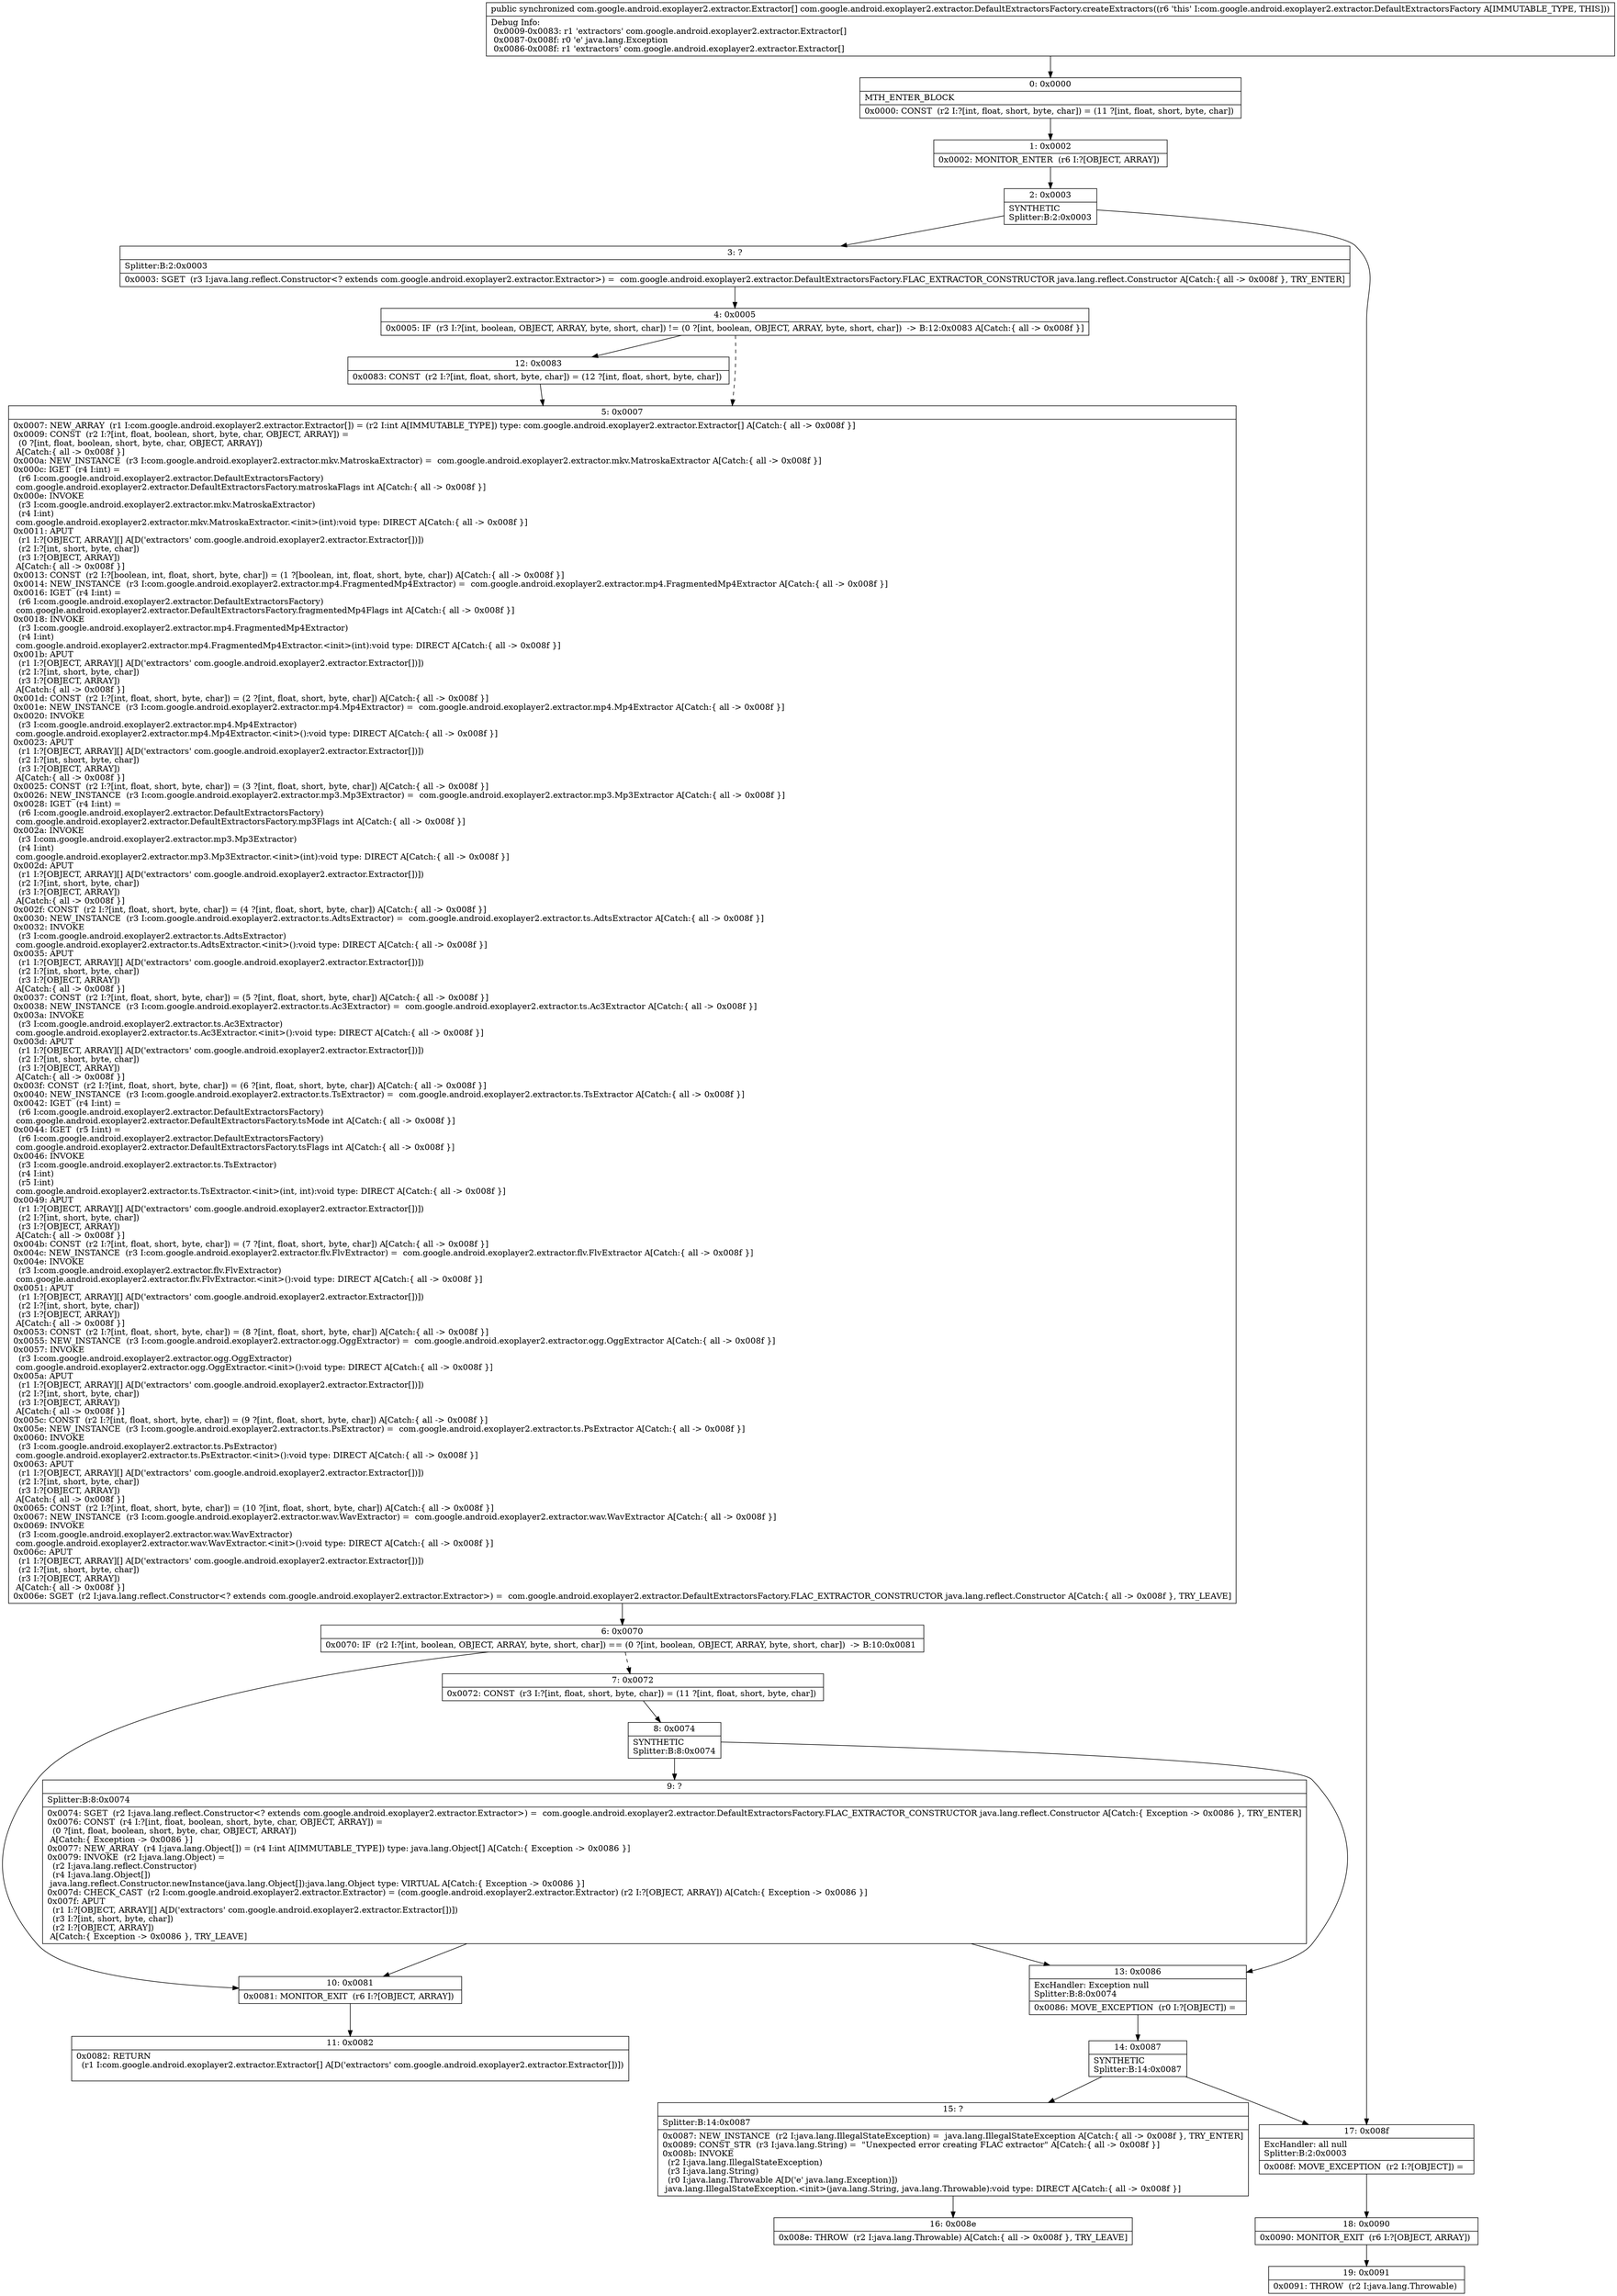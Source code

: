 digraph "CFG forcom.google.android.exoplayer2.extractor.DefaultExtractorsFactory.createExtractors()[Lcom\/google\/android\/exoplayer2\/extractor\/Extractor;" {
Node_0 [shape=record,label="{0\:\ 0x0000|MTH_ENTER_BLOCK\l|0x0000: CONST  (r2 I:?[int, float, short, byte, char]) = (11 ?[int, float, short, byte, char]) \l}"];
Node_1 [shape=record,label="{1\:\ 0x0002|0x0002: MONITOR_ENTER  (r6 I:?[OBJECT, ARRAY]) \l}"];
Node_2 [shape=record,label="{2\:\ 0x0003|SYNTHETIC\lSplitter:B:2:0x0003\l}"];
Node_3 [shape=record,label="{3\:\ ?|Splitter:B:2:0x0003\l|0x0003: SGET  (r3 I:java.lang.reflect.Constructor\<? extends com.google.android.exoplayer2.extractor.Extractor\>) =  com.google.android.exoplayer2.extractor.DefaultExtractorsFactory.FLAC_EXTRACTOR_CONSTRUCTOR java.lang.reflect.Constructor A[Catch:\{ all \-\> 0x008f \}, TRY_ENTER]\l}"];
Node_4 [shape=record,label="{4\:\ 0x0005|0x0005: IF  (r3 I:?[int, boolean, OBJECT, ARRAY, byte, short, char]) != (0 ?[int, boolean, OBJECT, ARRAY, byte, short, char])  \-\> B:12:0x0083 A[Catch:\{ all \-\> 0x008f \}]\l}"];
Node_5 [shape=record,label="{5\:\ 0x0007|0x0007: NEW_ARRAY  (r1 I:com.google.android.exoplayer2.extractor.Extractor[]) = (r2 I:int A[IMMUTABLE_TYPE]) type: com.google.android.exoplayer2.extractor.Extractor[] A[Catch:\{ all \-\> 0x008f \}]\l0x0009: CONST  (r2 I:?[int, float, boolean, short, byte, char, OBJECT, ARRAY]) = \l  (0 ?[int, float, boolean, short, byte, char, OBJECT, ARRAY])\l A[Catch:\{ all \-\> 0x008f \}]\l0x000a: NEW_INSTANCE  (r3 I:com.google.android.exoplayer2.extractor.mkv.MatroskaExtractor) =  com.google.android.exoplayer2.extractor.mkv.MatroskaExtractor A[Catch:\{ all \-\> 0x008f \}]\l0x000c: IGET  (r4 I:int) = \l  (r6 I:com.google.android.exoplayer2.extractor.DefaultExtractorsFactory)\l com.google.android.exoplayer2.extractor.DefaultExtractorsFactory.matroskaFlags int A[Catch:\{ all \-\> 0x008f \}]\l0x000e: INVOKE  \l  (r3 I:com.google.android.exoplayer2.extractor.mkv.MatroskaExtractor)\l  (r4 I:int)\l com.google.android.exoplayer2.extractor.mkv.MatroskaExtractor.\<init\>(int):void type: DIRECT A[Catch:\{ all \-\> 0x008f \}]\l0x0011: APUT  \l  (r1 I:?[OBJECT, ARRAY][] A[D('extractors' com.google.android.exoplayer2.extractor.Extractor[])])\l  (r2 I:?[int, short, byte, char])\l  (r3 I:?[OBJECT, ARRAY])\l A[Catch:\{ all \-\> 0x008f \}]\l0x0013: CONST  (r2 I:?[boolean, int, float, short, byte, char]) = (1 ?[boolean, int, float, short, byte, char]) A[Catch:\{ all \-\> 0x008f \}]\l0x0014: NEW_INSTANCE  (r3 I:com.google.android.exoplayer2.extractor.mp4.FragmentedMp4Extractor) =  com.google.android.exoplayer2.extractor.mp4.FragmentedMp4Extractor A[Catch:\{ all \-\> 0x008f \}]\l0x0016: IGET  (r4 I:int) = \l  (r6 I:com.google.android.exoplayer2.extractor.DefaultExtractorsFactory)\l com.google.android.exoplayer2.extractor.DefaultExtractorsFactory.fragmentedMp4Flags int A[Catch:\{ all \-\> 0x008f \}]\l0x0018: INVOKE  \l  (r3 I:com.google.android.exoplayer2.extractor.mp4.FragmentedMp4Extractor)\l  (r4 I:int)\l com.google.android.exoplayer2.extractor.mp4.FragmentedMp4Extractor.\<init\>(int):void type: DIRECT A[Catch:\{ all \-\> 0x008f \}]\l0x001b: APUT  \l  (r1 I:?[OBJECT, ARRAY][] A[D('extractors' com.google.android.exoplayer2.extractor.Extractor[])])\l  (r2 I:?[int, short, byte, char])\l  (r3 I:?[OBJECT, ARRAY])\l A[Catch:\{ all \-\> 0x008f \}]\l0x001d: CONST  (r2 I:?[int, float, short, byte, char]) = (2 ?[int, float, short, byte, char]) A[Catch:\{ all \-\> 0x008f \}]\l0x001e: NEW_INSTANCE  (r3 I:com.google.android.exoplayer2.extractor.mp4.Mp4Extractor) =  com.google.android.exoplayer2.extractor.mp4.Mp4Extractor A[Catch:\{ all \-\> 0x008f \}]\l0x0020: INVOKE  \l  (r3 I:com.google.android.exoplayer2.extractor.mp4.Mp4Extractor)\l com.google.android.exoplayer2.extractor.mp4.Mp4Extractor.\<init\>():void type: DIRECT A[Catch:\{ all \-\> 0x008f \}]\l0x0023: APUT  \l  (r1 I:?[OBJECT, ARRAY][] A[D('extractors' com.google.android.exoplayer2.extractor.Extractor[])])\l  (r2 I:?[int, short, byte, char])\l  (r3 I:?[OBJECT, ARRAY])\l A[Catch:\{ all \-\> 0x008f \}]\l0x0025: CONST  (r2 I:?[int, float, short, byte, char]) = (3 ?[int, float, short, byte, char]) A[Catch:\{ all \-\> 0x008f \}]\l0x0026: NEW_INSTANCE  (r3 I:com.google.android.exoplayer2.extractor.mp3.Mp3Extractor) =  com.google.android.exoplayer2.extractor.mp3.Mp3Extractor A[Catch:\{ all \-\> 0x008f \}]\l0x0028: IGET  (r4 I:int) = \l  (r6 I:com.google.android.exoplayer2.extractor.DefaultExtractorsFactory)\l com.google.android.exoplayer2.extractor.DefaultExtractorsFactory.mp3Flags int A[Catch:\{ all \-\> 0x008f \}]\l0x002a: INVOKE  \l  (r3 I:com.google.android.exoplayer2.extractor.mp3.Mp3Extractor)\l  (r4 I:int)\l com.google.android.exoplayer2.extractor.mp3.Mp3Extractor.\<init\>(int):void type: DIRECT A[Catch:\{ all \-\> 0x008f \}]\l0x002d: APUT  \l  (r1 I:?[OBJECT, ARRAY][] A[D('extractors' com.google.android.exoplayer2.extractor.Extractor[])])\l  (r2 I:?[int, short, byte, char])\l  (r3 I:?[OBJECT, ARRAY])\l A[Catch:\{ all \-\> 0x008f \}]\l0x002f: CONST  (r2 I:?[int, float, short, byte, char]) = (4 ?[int, float, short, byte, char]) A[Catch:\{ all \-\> 0x008f \}]\l0x0030: NEW_INSTANCE  (r3 I:com.google.android.exoplayer2.extractor.ts.AdtsExtractor) =  com.google.android.exoplayer2.extractor.ts.AdtsExtractor A[Catch:\{ all \-\> 0x008f \}]\l0x0032: INVOKE  \l  (r3 I:com.google.android.exoplayer2.extractor.ts.AdtsExtractor)\l com.google.android.exoplayer2.extractor.ts.AdtsExtractor.\<init\>():void type: DIRECT A[Catch:\{ all \-\> 0x008f \}]\l0x0035: APUT  \l  (r1 I:?[OBJECT, ARRAY][] A[D('extractors' com.google.android.exoplayer2.extractor.Extractor[])])\l  (r2 I:?[int, short, byte, char])\l  (r3 I:?[OBJECT, ARRAY])\l A[Catch:\{ all \-\> 0x008f \}]\l0x0037: CONST  (r2 I:?[int, float, short, byte, char]) = (5 ?[int, float, short, byte, char]) A[Catch:\{ all \-\> 0x008f \}]\l0x0038: NEW_INSTANCE  (r3 I:com.google.android.exoplayer2.extractor.ts.Ac3Extractor) =  com.google.android.exoplayer2.extractor.ts.Ac3Extractor A[Catch:\{ all \-\> 0x008f \}]\l0x003a: INVOKE  \l  (r3 I:com.google.android.exoplayer2.extractor.ts.Ac3Extractor)\l com.google.android.exoplayer2.extractor.ts.Ac3Extractor.\<init\>():void type: DIRECT A[Catch:\{ all \-\> 0x008f \}]\l0x003d: APUT  \l  (r1 I:?[OBJECT, ARRAY][] A[D('extractors' com.google.android.exoplayer2.extractor.Extractor[])])\l  (r2 I:?[int, short, byte, char])\l  (r3 I:?[OBJECT, ARRAY])\l A[Catch:\{ all \-\> 0x008f \}]\l0x003f: CONST  (r2 I:?[int, float, short, byte, char]) = (6 ?[int, float, short, byte, char]) A[Catch:\{ all \-\> 0x008f \}]\l0x0040: NEW_INSTANCE  (r3 I:com.google.android.exoplayer2.extractor.ts.TsExtractor) =  com.google.android.exoplayer2.extractor.ts.TsExtractor A[Catch:\{ all \-\> 0x008f \}]\l0x0042: IGET  (r4 I:int) = \l  (r6 I:com.google.android.exoplayer2.extractor.DefaultExtractorsFactory)\l com.google.android.exoplayer2.extractor.DefaultExtractorsFactory.tsMode int A[Catch:\{ all \-\> 0x008f \}]\l0x0044: IGET  (r5 I:int) = \l  (r6 I:com.google.android.exoplayer2.extractor.DefaultExtractorsFactory)\l com.google.android.exoplayer2.extractor.DefaultExtractorsFactory.tsFlags int A[Catch:\{ all \-\> 0x008f \}]\l0x0046: INVOKE  \l  (r3 I:com.google.android.exoplayer2.extractor.ts.TsExtractor)\l  (r4 I:int)\l  (r5 I:int)\l com.google.android.exoplayer2.extractor.ts.TsExtractor.\<init\>(int, int):void type: DIRECT A[Catch:\{ all \-\> 0x008f \}]\l0x0049: APUT  \l  (r1 I:?[OBJECT, ARRAY][] A[D('extractors' com.google.android.exoplayer2.extractor.Extractor[])])\l  (r2 I:?[int, short, byte, char])\l  (r3 I:?[OBJECT, ARRAY])\l A[Catch:\{ all \-\> 0x008f \}]\l0x004b: CONST  (r2 I:?[int, float, short, byte, char]) = (7 ?[int, float, short, byte, char]) A[Catch:\{ all \-\> 0x008f \}]\l0x004c: NEW_INSTANCE  (r3 I:com.google.android.exoplayer2.extractor.flv.FlvExtractor) =  com.google.android.exoplayer2.extractor.flv.FlvExtractor A[Catch:\{ all \-\> 0x008f \}]\l0x004e: INVOKE  \l  (r3 I:com.google.android.exoplayer2.extractor.flv.FlvExtractor)\l com.google.android.exoplayer2.extractor.flv.FlvExtractor.\<init\>():void type: DIRECT A[Catch:\{ all \-\> 0x008f \}]\l0x0051: APUT  \l  (r1 I:?[OBJECT, ARRAY][] A[D('extractors' com.google.android.exoplayer2.extractor.Extractor[])])\l  (r2 I:?[int, short, byte, char])\l  (r3 I:?[OBJECT, ARRAY])\l A[Catch:\{ all \-\> 0x008f \}]\l0x0053: CONST  (r2 I:?[int, float, short, byte, char]) = (8 ?[int, float, short, byte, char]) A[Catch:\{ all \-\> 0x008f \}]\l0x0055: NEW_INSTANCE  (r3 I:com.google.android.exoplayer2.extractor.ogg.OggExtractor) =  com.google.android.exoplayer2.extractor.ogg.OggExtractor A[Catch:\{ all \-\> 0x008f \}]\l0x0057: INVOKE  \l  (r3 I:com.google.android.exoplayer2.extractor.ogg.OggExtractor)\l com.google.android.exoplayer2.extractor.ogg.OggExtractor.\<init\>():void type: DIRECT A[Catch:\{ all \-\> 0x008f \}]\l0x005a: APUT  \l  (r1 I:?[OBJECT, ARRAY][] A[D('extractors' com.google.android.exoplayer2.extractor.Extractor[])])\l  (r2 I:?[int, short, byte, char])\l  (r3 I:?[OBJECT, ARRAY])\l A[Catch:\{ all \-\> 0x008f \}]\l0x005c: CONST  (r2 I:?[int, float, short, byte, char]) = (9 ?[int, float, short, byte, char]) A[Catch:\{ all \-\> 0x008f \}]\l0x005e: NEW_INSTANCE  (r3 I:com.google.android.exoplayer2.extractor.ts.PsExtractor) =  com.google.android.exoplayer2.extractor.ts.PsExtractor A[Catch:\{ all \-\> 0x008f \}]\l0x0060: INVOKE  \l  (r3 I:com.google.android.exoplayer2.extractor.ts.PsExtractor)\l com.google.android.exoplayer2.extractor.ts.PsExtractor.\<init\>():void type: DIRECT A[Catch:\{ all \-\> 0x008f \}]\l0x0063: APUT  \l  (r1 I:?[OBJECT, ARRAY][] A[D('extractors' com.google.android.exoplayer2.extractor.Extractor[])])\l  (r2 I:?[int, short, byte, char])\l  (r3 I:?[OBJECT, ARRAY])\l A[Catch:\{ all \-\> 0x008f \}]\l0x0065: CONST  (r2 I:?[int, float, short, byte, char]) = (10 ?[int, float, short, byte, char]) A[Catch:\{ all \-\> 0x008f \}]\l0x0067: NEW_INSTANCE  (r3 I:com.google.android.exoplayer2.extractor.wav.WavExtractor) =  com.google.android.exoplayer2.extractor.wav.WavExtractor A[Catch:\{ all \-\> 0x008f \}]\l0x0069: INVOKE  \l  (r3 I:com.google.android.exoplayer2.extractor.wav.WavExtractor)\l com.google.android.exoplayer2.extractor.wav.WavExtractor.\<init\>():void type: DIRECT A[Catch:\{ all \-\> 0x008f \}]\l0x006c: APUT  \l  (r1 I:?[OBJECT, ARRAY][] A[D('extractors' com.google.android.exoplayer2.extractor.Extractor[])])\l  (r2 I:?[int, short, byte, char])\l  (r3 I:?[OBJECT, ARRAY])\l A[Catch:\{ all \-\> 0x008f \}]\l0x006e: SGET  (r2 I:java.lang.reflect.Constructor\<? extends com.google.android.exoplayer2.extractor.Extractor\>) =  com.google.android.exoplayer2.extractor.DefaultExtractorsFactory.FLAC_EXTRACTOR_CONSTRUCTOR java.lang.reflect.Constructor A[Catch:\{ all \-\> 0x008f \}, TRY_LEAVE]\l}"];
Node_6 [shape=record,label="{6\:\ 0x0070|0x0070: IF  (r2 I:?[int, boolean, OBJECT, ARRAY, byte, short, char]) == (0 ?[int, boolean, OBJECT, ARRAY, byte, short, char])  \-\> B:10:0x0081 \l}"];
Node_7 [shape=record,label="{7\:\ 0x0072|0x0072: CONST  (r3 I:?[int, float, short, byte, char]) = (11 ?[int, float, short, byte, char]) \l}"];
Node_8 [shape=record,label="{8\:\ 0x0074|SYNTHETIC\lSplitter:B:8:0x0074\l}"];
Node_9 [shape=record,label="{9\:\ ?|Splitter:B:8:0x0074\l|0x0074: SGET  (r2 I:java.lang.reflect.Constructor\<? extends com.google.android.exoplayer2.extractor.Extractor\>) =  com.google.android.exoplayer2.extractor.DefaultExtractorsFactory.FLAC_EXTRACTOR_CONSTRUCTOR java.lang.reflect.Constructor A[Catch:\{ Exception \-\> 0x0086 \}, TRY_ENTER]\l0x0076: CONST  (r4 I:?[int, float, boolean, short, byte, char, OBJECT, ARRAY]) = \l  (0 ?[int, float, boolean, short, byte, char, OBJECT, ARRAY])\l A[Catch:\{ Exception \-\> 0x0086 \}]\l0x0077: NEW_ARRAY  (r4 I:java.lang.Object[]) = (r4 I:int A[IMMUTABLE_TYPE]) type: java.lang.Object[] A[Catch:\{ Exception \-\> 0x0086 \}]\l0x0079: INVOKE  (r2 I:java.lang.Object) = \l  (r2 I:java.lang.reflect.Constructor)\l  (r4 I:java.lang.Object[])\l java.lang.reflect.Constructor.newInstance(java.lang.Object[]):java.lang.Object type: VIRTUAL A[Catch:\{ Exception \-\> 0x0086 \}]\l0x007d: CHECK_CAST  (r2 I:com.google.android.exoplayer2.extractor.Extractor) = (com.google.android.exoplayer2.extractor.Extractor) (r2 I:?[OBJECT, ARRAY]) A[Catch:\{ Exception \-\> 0x0086 \}]\l0x007f: APUT  \l  (r1 I:?[OBJECT, ARRAY][] A[D('extractors' com.google.android.exoplayer2.extractor.Extractor[])])\l  (r3 I:?[int, short, byte, char])\l  (r2 I:?[OBJECT, ARRAY])\l A[Catch:\{ Exception \-\> 0x0086 \}, TRY_LEAVE]\l}"];
Node_10 [shape=record,label="{10\:\ 0x0081|0x0081: MONITOR_EXIT  (r6 I:?[OBJECT, ARRAY]) \l}"];
Node_11 [shape=record,label="{11\:\ 0x0082|0x0082: RETURN  \l  (r1 I:com.google.android.exoplayer2.extractor.Extractor[] A[D('extractors' com.google.android.exoplayer2.extractor.Extractor[])])\l \l}"];
Node_12 [shape=record,label="{12\:\ 0x0083|0x0083: CONST  (r2 I:?[int, float, short, byte, char]) = (12 ?[int, float, short, byte, char]) \l}"];
Node_13 [shape=record,label="{13\:\ 0x0086|ExcHandler: Exception null\lSplitter:B:8:0x0074\l|0x0086: MOVE_EXCEPTION  (r0 I:?[OBJECT]) =  \l}"];
Node_14 [shape=record,label="{14\:\ 0x0087|SYNTHETIC\lSplitter:B:14:0x0087\l}"];
Node_15 [shape=record,label="{15\:\ ?|Splitter:B:14:0x0087\l|0x0087: NEW_INSTANCE  (r2 I:java.lang.IllegalStateException) =  java.lang.IllegalStateException A[Catch:\{ all \-\> 0x008f \}, TRY_ENTER]\l0x0089: CONST_STR  (r3 I:java.lang.String) =  \"Unexpected error creating FLAC extractor\" A[Catch:\{ all \-\> 0x008f \}]\l0x008b: INVOKE  \l  (r2 I:java.lang.IllegalStateException)\l  (r3 I:java.lang.String)\l  (r0 I:java.lang.Throwable A[D('e' java.lang.Exception)])\l java.lang.IllegalStateException.\<init\>(java.lang.String, java.lang.Throwable):void type: DIRECT A[Catch:\{ all \-\> 0x008f \}]\l}"];
Node_16 [shape=record,label="{16\:\ 0x008e|0x008e: THROW  (r2 I:java.lang.Throwable) A[Catch:\{ all \-\> 0x008f \}, TRY_LEAVE]\l}"];
Node_17 [shape=record,label="{17\:\ 0x008f|ExcHandler: all null\lSplitter:B:2:0x0003\l|0x008f: MOVE_EXCEPTION  (r2 I:?[OBJECT]) =  \l}"];
Node_18 [shape=record,label="{18\:\ 0x0090|0x0090: MONITOR_EXIT  (r6 I:?[OBJECT, ARRAY]) \l}"];
Node_19 [shape=record,label="{19\:\ 0x0091|0x0091: THROW  (r2 I:java.lang.Throwable) \l}"];
MethodNode[shape=record,label="{public synchronized com.google.android.exoplayer2.extractor.Extractor[] com.google.android.exoplayer2.extractor.DefaultExtractorsFactory.createExtractors((r6 'this' I:com.google.android.exoplayer2.extractor.DefaultExtractorsFactory A[IMMUTABLE_TYPE, THIS]))  | Debug Info:\l  0x0009\-0x0083: r1 'extractors' com.google.android.exoplayer2.extractor.Extractor[]\l  0x0087\-0x008f: r0 'e' java.lang.Exception\l  0x0086\-0x008f: r1 'extractors' com.google.android.exoplayer2.extractor.Extractor[]\l}"];
MethodNode -> Node_0;
Node_0 -> Node_1;
Node_1 -> Node_2;
Node_2 -> Node_3;
Node_2 -> Node_17;
Node_3 -> Node_4;
Node_4 -> Node_5[style=dashed];
Node_4 -> Node_12;
Node_5 -> Node_6;
Node_6 -> Node_7[style=dashed];
Node_6 -> Node_10;
Node_7 -> Node_8;
Node_8 -> Node_9;
Node_8 -> Node_13;
Node_9 -> Node_10;
Node_9 -> Node_13;
Node_10 -> Node_11;
Node_12 -> Node_5;
Node_13 -> Node_14;
Node_14 -> Node_15;
Node_14 -> Node_17;
Node_15 -> Node_16;
Node_17 -> Node_18;
Node_18 -> Node_19;
}

